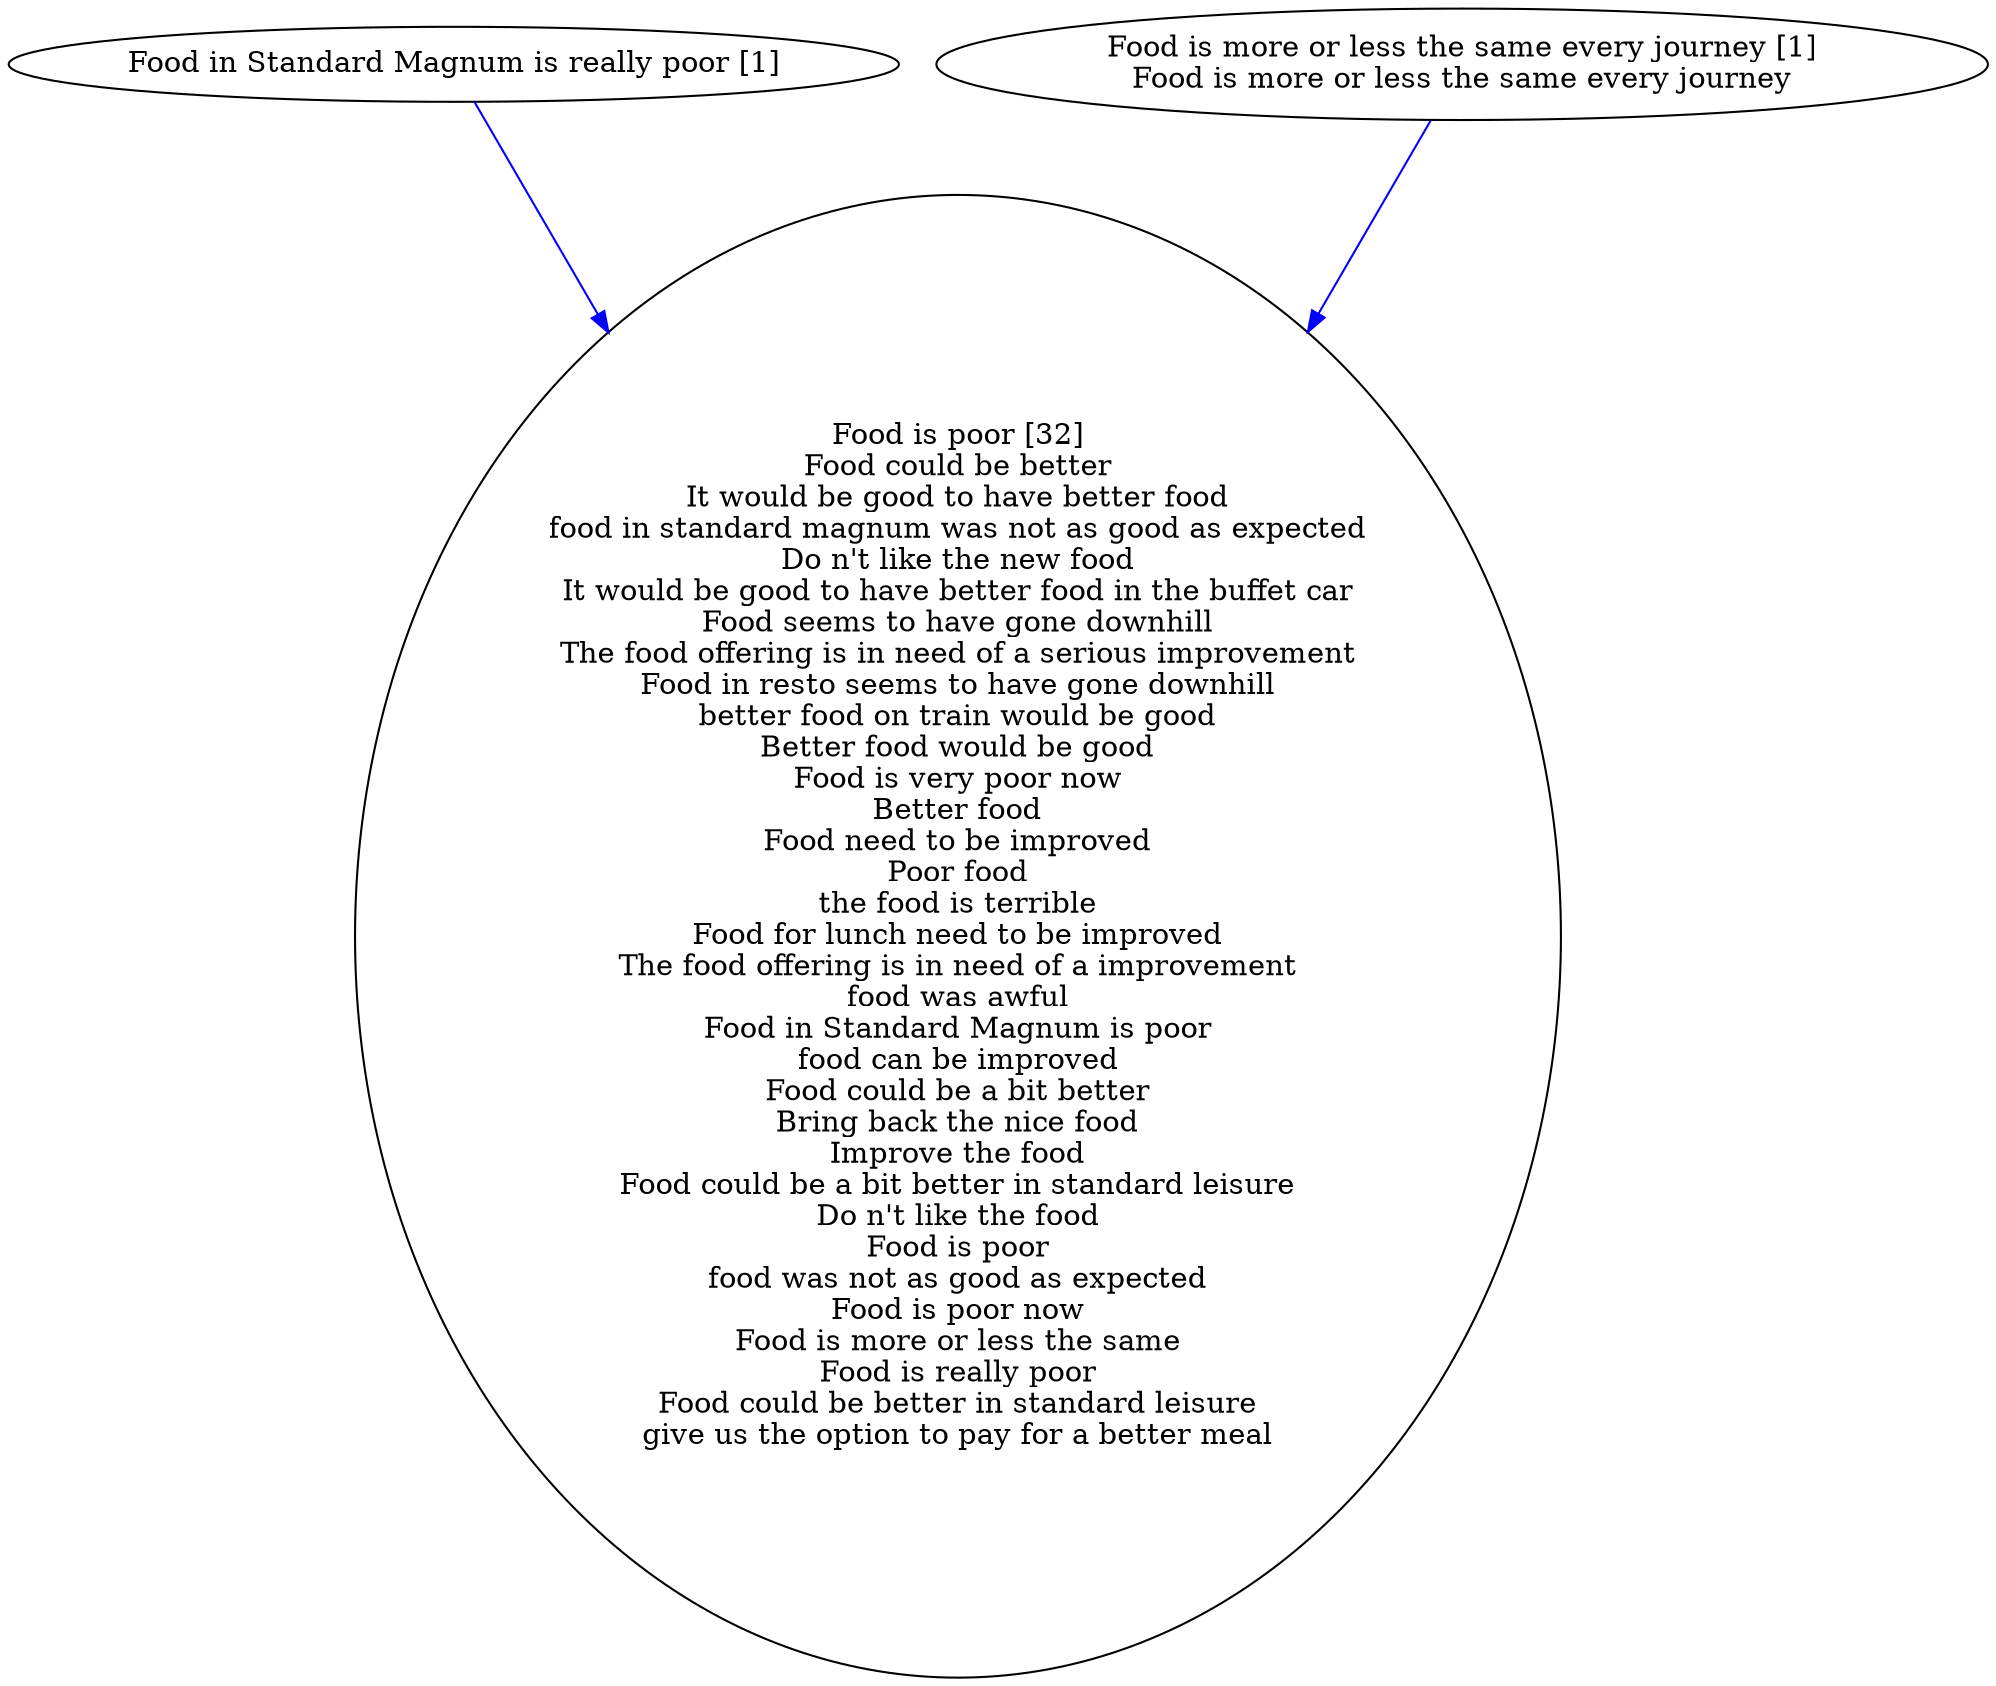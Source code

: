 digraph collapsedGraph {
"Food is poor [32]\nFood could be better\nIt would be good to have better food\nfood in standard magnum was not as good as expected\nDo n't like the new food\nIt would be good to have better food in the buffet car\nFood seems to have gone downhill\nThe food offering is in need of a serious improvement\nFood in resto seems to have gone downhill\nbetter food on train would be good\nBetter food would be good\nFood is very poor now\nBetter food\nFood need to be improved\nPoor food\nthe food is terrible\nFood for lunch need to be improved\nThe food offering is in need of a improvement\nfood was awful\nFood in Standard Magnum is poor\nfood can be improved\nFood could be a bit better\nBring back the nice food\nImprove the food\nFood could be a bit better in standard leisure\nDo n't like the food\nFood is poor\nfood was not as good as expected\nFood is poor now\nFood is more or less the same\nFood is really poor\nFood could be better in standard leisure\ngive us the option to pay for a better meal""Food in Standard Magnum is really poor [1]""Food is more or less the same every journey [1]\nFood is more or less the same every journey""Food in Standard Magnum is really poor [1]" -> "Food is poor [32]\nFood could be better\nIt would be good to have better food\nfood in standard magnum was not as good as expected\nDo n't like the new food\nIt would be good to have better food in the buffet car\nFood seems to have gone downhill\nThe food offering is in need of a serious improvement\nFood in resto seems to have gone downhill\nbetter food on train would be good\nBetter food would be good\nFood is very poor now\nBetter food\nFood need to be improved\nPoor food\nthe food is terrible\nFood for lunch need to be improved\nThe food offering is in need of a improvement\nfood was awful\nFood in Standard Magnum is poor\nfood can be improved\nFood could be a bit better\nBring back the nice food\nImprove the food\nFood could be a bit better in standard leisure\nDo n't like the food\nFood is poor\nfood was not as good as expected\nFood is poor now\nFood is more or less the same\nFood is really poor\nFood could be better in standard leisure\ngive us the option to pay for a better meal" [color=blue]
"Food is more or less the same every journey [1]\nFood is more or less the same every journey" -> "Food is poor [32]\nFood could be better\nIt would be good to have better food\nfood in standard magnum was not as good as expected\nDo n't like the new food\nIt would be good to have better food in the buffet car\nFood seems to have gone downhill\nThe food offering is in need of a serious improvement\nFood in resto seems to have gone downhill\nbetter food on train would be good\nBetter food would be good\nFood is very poor now\nBetter food\nFood need to be improved\nPoor food\nthe food is terrible\nFood for lunch need to be improved\nThe food offering is in need of a improvement\nfood was awful\nFood in Standard Magnum is poor\nfood can be improved\nFood could be a bit better\nBring back the nice food\nImprove the food\nFood could be a bit better in standard leisure\nDo n't like the food\nFood is poor\nfood was not as good as expected\nFood is poor now\nFood is more or less the same\nFood is really poor\nFood could be better in standard leisure\ngive us the option to pay for a better meal" [color=blue]
}